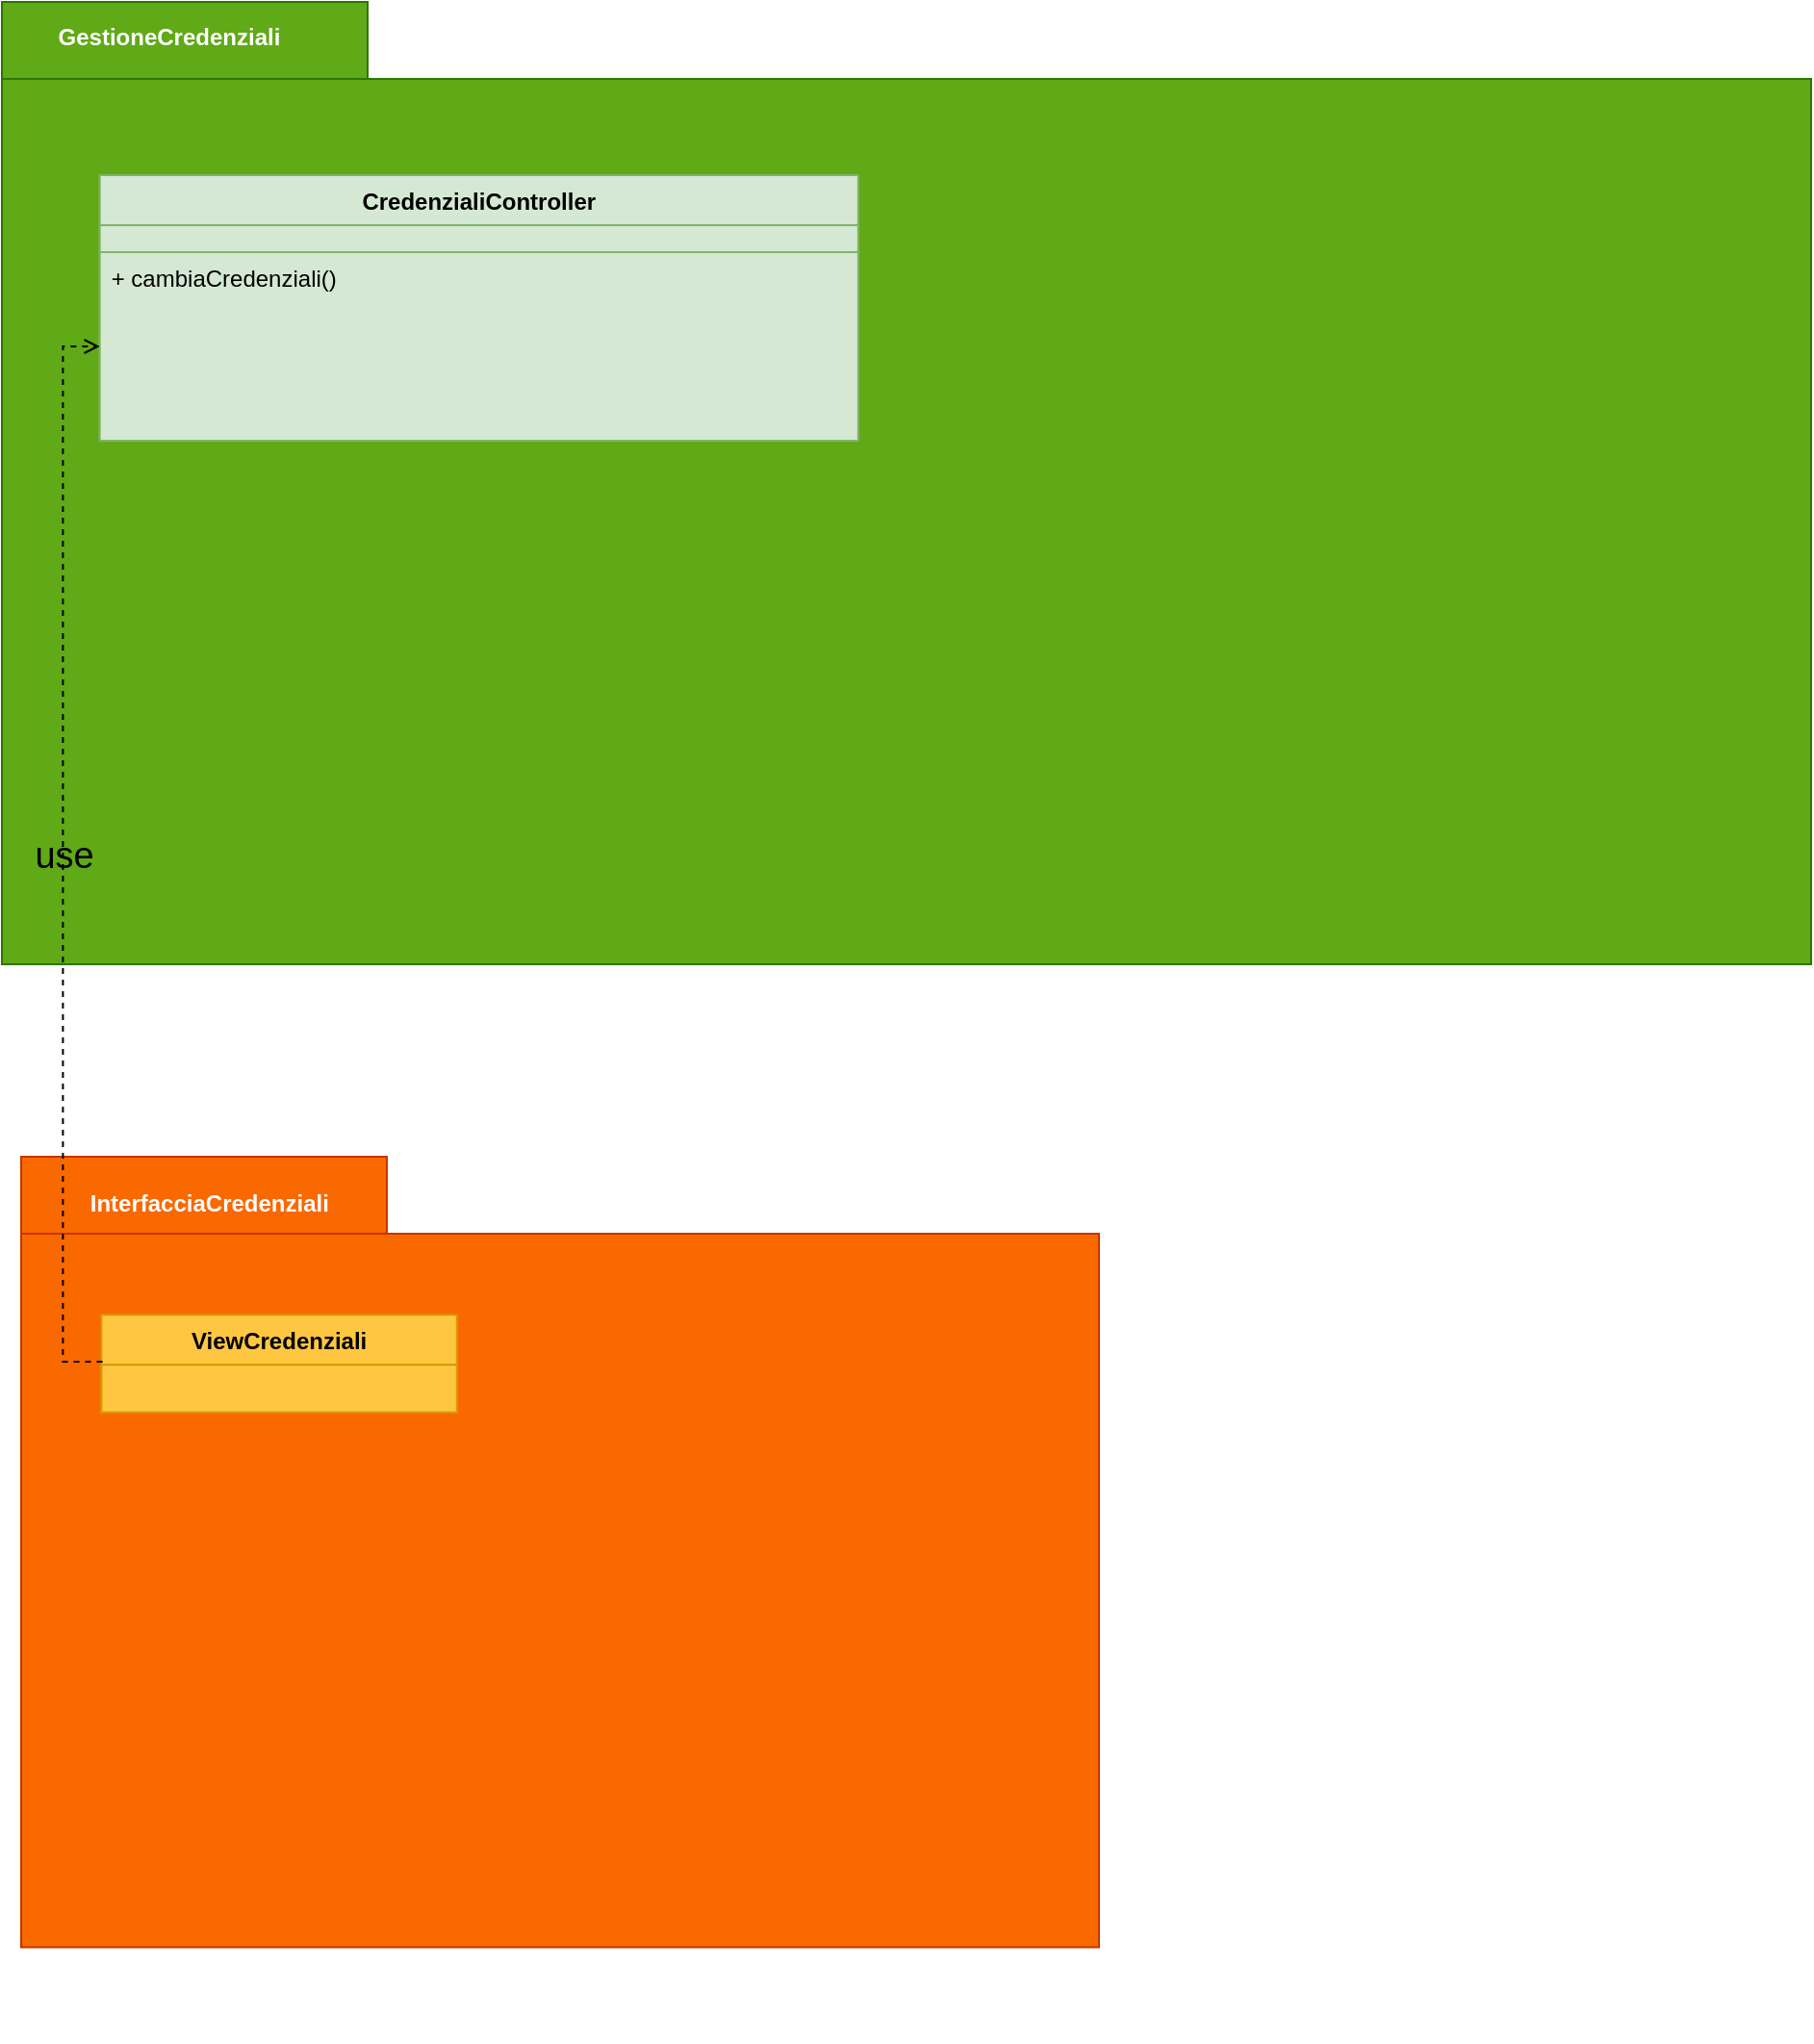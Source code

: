 <mxfile version="18.0.6" type="device"><diagram id="CF-CN9mxn05kVz-OpUtG" name="Page-1"><mxGraphModel dx="1038" dy="641" grid="1" gridSize="10" guides="1" tooltips="1" connect="1" arrows="1" fold="1" page="1" pageScale="1" pageWidth="827" pageHeight="1169" math="0" shadow="0"><root><mxCell id="0"/><mxCell id="1" parent="0"/><mxCell id="Cxv-zkQNOTREW5aY-114-4" value="" style="group" parent="1" vertex="1" connectable="0"><mxGeometry x="70" width="940" height="500" as="geometry"/></mxCell><mxCell id="Cxv-zkQNOTREW5aY-114-1" value="" style="shape=folder;fontStyle=1;spacingTop=10;tabWidth=190;tabHeight=40;tabPosition=left;html=1;fillColor=#60a917;strokeColor=#2D7600;fontColor=#ffffff;" parent="Cxv-zkQNOTREW5aY-114-4" vertex="1"><mxGeometry width="940" height="500" as="geometry"/></mxCell><mxCell id="Cxv-zkQNOTREW5aY-114-2" value="GestioneCredenziali" style="text;align=center;fontStyle=1;verticalAlign=middle;spacingLeft=3;spacingRight=3;rotatable=0;points=[[0,0.5],[1,0.5]];portConstraint=eastwest;fontColor=#FFFFFF;" parent="Cxv-zkQNOTREW5aY-114-4" vertex="1"><mxGeometry x="17.209" y="0.845" width="139.535" height="33.333" as="geometry"/></mxCell><mxCell id="Cxv-zkQNOTREW5aY-114-5" value="CredenzialiController" style="swimlane;fontStyle=1;align=center;verticalAlign=top;childLayout=stackLayout;horizontal=1;startSize=26;horizontalStack=0;resizeParent=1;resizeParentMax=0;resizeLast=0;collapsible=1;marginBottom=0;fillColor=#d5e8d4;strokeColor=#82b366;" parent="Cxv-zkQNOTREW5aY-114-4" vertex="1"><mxGeometry x="50.847" y="90" width="394.068" height="138" as="geometry"/></mxCell><mxCell id="Cxv-zkQNOTREW5aY-114-6" value="" style="text;align=left;verticalAlign=top;spacingLeft=4;spacingRight=4;overflow=hidden;rotatable=0;points=[[0,0.5],[1,0.5]];portConstraint=eastwest;fillColor=#d5e8d4;strokeColor=#82b366;" parent="Cxv-zkQNOTREW5aY-114-5" vertex="1"><mxGeometry y="26" width="394.068" height="14" as="geometry"/></mxCell><mxCell id="Cxv-zkQNOTREW5aY-114-8" value="+ cambiaCredenziali()" style="text;strokeColor=#82b366;fillColor=#d5e8d4;align=left;verticalAlign=top;spacingLeft=4;spacingRight=4;overflow=hidden;rotatable=0;points=[[0,0.5],[1,0.5]];portConstraint=eastwest;" parent="Cxv-zkQNOTREW5aY-114-5" vertex="1"><mxGeometry y="40" width="394.068" height="98" as="geometry"/></mxCell><mxCell id="GeMMhzaPay-1B5AHxZ2K-31" value="" style="group;fillColor=none;" parent="1" vertex="1" connectable="0"><mxGeometry x="80" y="600" width="560" height="460" as="geometry"/></mxCell><mxCell id="GeMMhzaPay-1B5AHxZ2K-32" value="" style="shape=folder;fontStyle=1;spacingTop=10;tabWidth=190;tabHeight=40;tabPosition=left;html=1;fillColor=#fa6800;strokeColor=#C73500;fontColor=#000000;" parent="GeMMhzaPay-1B5AHxZ2K-31" vertex="1"><mxGeometry width="560" height="410.714" as="geometry"/></mxCell><mxCell id="GeMMhzaPay-1B5AHxZ2K-33" value="InterfacciaCredenziali    " style="text;align=center;fontStyle=1;verticalAlign=middle;spacingLeft=3;spacingRight=3;rotatable=0;points=[[0,0.5],[1,0.5]];portConstraint=eastwest;fontColor=#FFFFFF;" parent="GeMMhzaPay-1B5AHxZ2K-31" vertex="1"><mxGeometry x="63.002" y="10.004" width="83.127" height="27.381" as="geometry"/></mxCell><mxCell id="GeMMhzaPay-1B5AHxZ2K-34" value="ViewCredenziali" style="swimlane;fontStyle=1;align=center;verticalAlign=top;childLayout=stackLayout;horizontal=1;startSize=26;horizontalStack=0;resizeParent=1;resizeParentMax=0;resizeLast=0;collapsible=1;marginBottom=0;fillColor=#FFC642;strokeColor=#d79b00;" parent="GeMMhzaPay-1B5AHxZ2K-31" vertex="1"><mxGeometry x="41.702" y="82.143" width="184.681" height="50.643" as="geometry"/></mxCell><mxCell id="GeMMhzaPay-1B5AHxZ2K-36" value="" style="text;strokeColor=#d79b00;fillColor=#FFC642;align=left;verticalAlign=top;spacingLeft=4;spacingRight=4;overflow=hidden;rotatable=0;points=[[0,0.5],[1,0.5]];portConstraint=eastwest;" parent="GeMMhzaPay-1B5AHxZ2K-34" vertex="1"><mxGeometry y="26" width="184.681" height="24.643" as="geometry"/></mxCell><mxCell id="GeMMhzaPay-1B5AHxZ2K-40" value="use" style="edgeStyle=orthogonalEdgeStyle;rounded=0;orthogonalLoop=1;jettySize=auto;html=1;labelBackgroundColor=none;fontSize=19;endArrow=open;endFill=0;dashed=1;exitX=0.003;exitY=-0.067;exitDx=0;exitDy=0;exitPerimeter=0;entryX=0;entryY=0.5;entryDx=0;entryDy=0;" parent="1" source="GeMMhzaPay-1B5AHxZ2K-36" target="Cxv-zkQNOTREW5aY-114-8" edge="1"><mxGeometry relative="1" as="geometry"><mxPoint x="450" y="120" as="targetPoint"/><mxPoint x="1190" y="105" as="sourcePoint"/></mxGeometry></mxCell></root></mxGraphModel></diagram></mxfile>